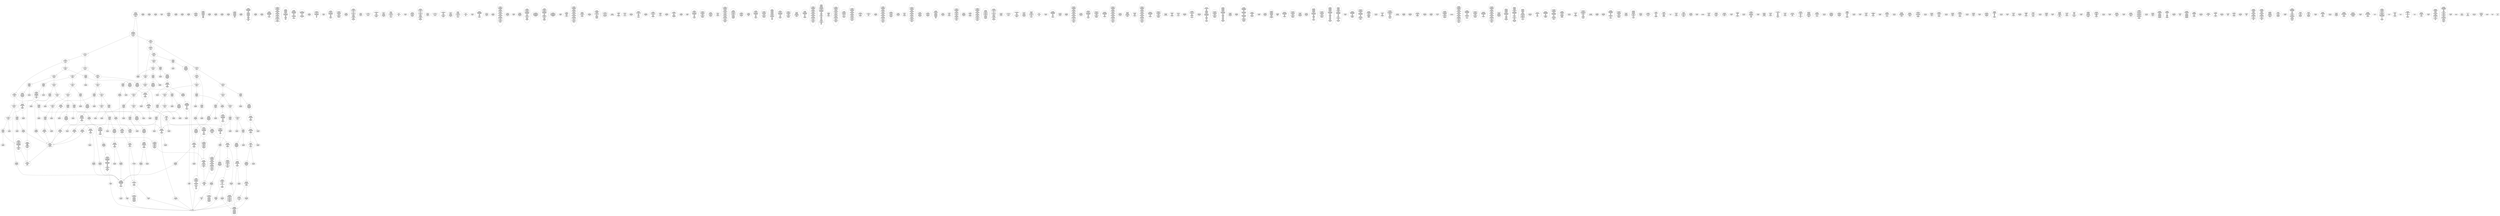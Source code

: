/* Generated by GvGen v.1.0 (https://www.github.com/stricaud/gvgen) */

digraph G {
compound=true;
   node1 [label="[anywhere]"];
   node2 [label="# 0x0
PUSHX Data
PUSHX Data
MSTORE
PUSHX LogicData
CALLDATASIZE
LT
PUSHX Data
JUMPI
"];
   node3 [label="# 0xd
PUSHX Data
CALLDATALOAD
PUSHX BitData
SHR
PUSHX LogicData
GT
PUSHX Data
JUMPI
"];
   node4 [label="# 0x1e
PUSHX LogicData
GT
PUSHX Data
JUMPI
"];
   node5 [label="# 0x29
PUSHX LogicData
GT
PUSHX Data
JUMPI
"];
   node6 [label="# 0x34
PUSHX LogicData
EQ
PUSHX Data
JUMPI
"];
   node7 [label="# 0x3f
PUSHX LogicData
EQ
PUSHX Data
JUMPI
"];
   node8 [label="# 0x4a
PUSHX LogicData
EQ
PUSHX Data
JUMPI
"];
   node9 [label="# 0x55
PUSHX LogicData
EQ
PUSHX Data
JUMPI
"];
   node10 [label="# 0x60
PUSHX Data
REVERT
"];
   node11 [label="# 0x64
JUMPDEST
PUSHX LogicData
EQ
PUSHX Data
JUMPI
"];
   node12 [label="# 0x70
PUSHX LogicData
EQ
PUSHX Data
JUMPI
"];
   node13 [label="# 0x7b
PUSHX LogicData
EQ
PUSHX Data
JUMPI
"];
   node14 [label="# 0x86
PUSHX LogicData
EQ
PUSHX Data
JUMPI
"];
   node15 [label="# 0x91
PUSHX Data
REVERT
"];
   node16 [label="# 0x95
JUMPDEST
PUSHX LogicData
GT
PUSHX Data
JUMPI
"];
   node17 [label="# 0xa1
PUSHX LogicData
EQ
PUSHX Data
JUMPI
"];
   node18 [label="# 0xac
PUSHX LogicData
EQ
PUSHX Data
JUMPI
"];
   node19 [label="# 0xb7
PUSHX LogicData
EQ
PUSHX Data
JUMPI
"];
   node20 [label="# 0xc2
PUSHX LogicData
EQ
PUSHX Data
JUMPI
"];
   node21 [label="# 0xcd
PUSHX Data
REVERT
"];
   node22 [label="# 0xd1
JUMPDEST
PUSHX LogicData
EQ
PUSHX Data
JUMPI
"];
   node23 [label="# 0xdd
PUSHX LogicData
EQ
PUSHX Data
JUMPI
"];
   node24 [label="# 0xe8
PUSHX LogicData
EQ
PUSHX Data
JUMPI
"];
   node25 [label="# 0xf3
PUSHX Data
REVERT
"];
   node26 [label="# 0xf7
JUMPDEST
PUSHX LogicData
GT
PUSHX Data
JUMPI
"];
   node27 [label="# 0x103
PUSHX LogicData
GT
PUSHX Data
JUMPI
"];
   node28 [label="# 0x10e
PUSHX LogicData
EQ
PUSHX Data
JUMPI
"];
   node29 [label="# 0x119
PUSHX LogicData
EQ
PUSHX Data
JUMPI
"];
   node30 [label="# 0x124
PUSHX LogicData
EQ
PUSHX Data
JUMPI
"];
   node31 [label="# 0x12f
PUSHX LogicData
EQ
PUSHX Data
JUMPI
"];
   node32 [label="# 0x13a
PUSHX Data
REVERT
"];
   node33 [label="# 0x13e
JUMPDEST
PUSHX LogicData
EQ
PUSHX Data
JUMPI
"];
   node34 [label="# 0x14a
PUSHX LogicData
EQ
PUSHX Data
JUMPI
"];
   node35 [label="# 0x155
PUSHX LogicData
EQ
PUSHX Data
JUMPI
"];
   node36 [label="# 0x160
PUSHX LogicData
EQ
PUSHX Data
JUMPI
"];
   node37 [label="# 0x16b
PUSHX Data
REVERT
"];
   node38 [label="# 0x16f
JUMPDEST
PUSHX LogicData
GT
PUSHX Data
JUMPI
"];
   node39 [label="# 0x17b
PUSHX LogicData
EQ
PUSHX Data
JUMPI
"];
   node40 [label="# 0x186
PUSHX LogicData
EQ
PUSHX Data
JUMPI
"];
   node41 [label="# 0x191
PUSHX LogicData
EQ
PUSHX Data
JUMPI
"];
   node42 [label="# 0x19c
PUSHX LogicData
EQ
PUSHX Data
JUMPI
"];
   node43 [label="# 0x1a7
PUSHX Data
REVERT
"];
   node44 [label="# 0x1ab
JUMPDEST
PUSHX LogicData
EQ
PUSHX Data
JUMPI
"];
   node45 [label="# 0x1b6
PUSHX LogicData
EQ
PUSHX Data
JUMPI
"];
   node46 [label="# 0x1c1
PUSHX LogicData
EQ
PUSHX Data
JUMPI
"];
   node47 [label="# 0x1cc
JUMPDEST
PUSHX Data
REVERT
"];
   node48 [label="# 0x1d1
JUMPDEST
CALLVALUE
ISZERO
PUSHX Data
JUMPI
"];
   node49 [label="# 0x1d9
PUSHX Data
REVERT
"];
   node50 [label="# 0x1dd
JUMPDEST
PUSHX Data
PUSHX Data
CALLDATASIZE
PUSHX Data
PUSHX Data
JUMP
"];
   node51 [label="# 0x1ec
JUMPDEST
PUSHX Data
JUMP
"];
   node52 [label="# 0x1f1
JUMPDEST
PUSHX MemData
MLOAD
MSTORE
PUSHX ArithData
ADD
"];
   node53 [label="# 0x1fb
JUMPDEST
PUSHX MemData
MLOAD
SUB
RETURN
"];
   node54 [label="# 0x204
JUMPDEST
CALLVALUE
ISZERO
PUSHX Data
JUMPI
"];
   node55 [label="# 0x20c
PUSHX Data
REVERT
"];
   node56 [label="# 0x210
JUMPDEST
PUSHX Data
PUSHX Data
CALLDATASIZE
PUSHX Data
PUSHX Data
JUMP
"];
   node57 [label="# 0x21f
JUMPDEST
PUSHX Data
JUMP
"];
   node58 [label="# 0x224
JUMPDEST
PUSHX MemData
MLOAD
ISZERO
ISZERO
MSTORE
PUSHX ArithData
ADD
PUSHX Data
JUMP
"];
   node59 [label="# 0x234
JUMPDEST
CALLVALUE
ISZERO
PUSHX Data
JUMPI
"];
   node60 [label="# 0x23c
PUSHX Data
REVERT
"];
   node61 [label="# 0x240
JUMPDEST
PUSHX Data
PUSHX Data
CALLDATASIZE
PUSHX Data
PUSHX Data
JUMP
"];
   node62 [label="# 0x24f
JUMPDEST
PUSHX Data
JUMP
"];
   node63 [label="# 0x254
JUMPDEST
STOP
"];
   node64 [label="# 0x256
JUMPDEST
CALLVALUE
ISZERO
PUSHX Data
JUMPI
"];
   node65 [label="# 0x25e
PUSHX Data
REVERT
"];
   node66 [label="# 0x262
JUMPDEST
PUSHX Data
PUSHX Data
JUMP
"];
   node67 [label="# 0x26b
JUMPDEST
PUSHX MemData
MLOAD
PUSHX Data
PUSHX Data
JUMP
"];
   node68 [label="# 0x278
JUMPDEST
CALLVALUE
ISZERO
PUSHX Data
JUMPI
"];
   node69 [label="# 0x280
PUSHX Data
REVERT
"];
   node70 [label="# 0x284
JUMPDEST
PUSHX Data
PUSHX Data
CALLDATASIZE
PUSHX Data
PUSHX Data
JUMP
"];
   node71 [label="# 0x293
JUMPDEST
PUSHX Data
JUMP
"];
   node72 [label="# 0x298
JUMPDEST
CALLVALUE
ISZERO
PUSHX Data
JUMPI
"];
   node73 [label="# 0x2a0
PUSHX Data
REVERT
"];
   node74 [label="# 0x2a4
JUMPDEST
PUSHX Data
PUSHX StorData
SLOAD
JUMP
"];
   node75 [label="# 0x2ae
JUMPDEST
CALLVALUE
ISZERO
PUSHX Data
JUMPI
"];
   node76 [label="# 0x2b6
PUSHX Data
REVERT
"];
   node77 [label="# 0x2ba
JUMPDEST
PUSHX Data
PUSHX Data
CALLDATASIZE
PUSHX Data
PUSHX Data
JUMP
"];
   node78 [label="# 0x2c9
JUMPDEST
PUSHX Data
JUMP
"];
   node79 [label="# 0x2ce
JUMPDEST
CALLVALUE
ISZERO
PUSHX Data
JUMPI
"];
   node80 [label="# 0x2d6
PUSHX Data
REVERT
"];
   node81 [label="# 0x2da
JUMPDEST
PUSHX Data
PUSHX Data
JUMP
"];
   node82 [label="# 0x2e3
JUMPDEST
CALLVALUE
ISZERO
PUSHX Data
JUMPI
"];
   node83 [label="# 0x2eb
PUSHX Data
REVERT
"];
   node84 [label="# 0x2ef
JUMPDEST
PUSHX Data
PUSHX Data
JUMP
"];
   node85 [label="# 0x2f8
JUMPDEST
CALLVALUE
ISZERO
PUSHX Data
JUMPI
"];
   node86 [label="# 0x300
PUSHX Data
REVERT
"];
   node87 [label="# 0x304
JUMPDEST
PUSHX Data
PUSHX StorData
SLOAD
JUMP
"];
   node88 [label="# 0x30e
JUMPDEST
CALLVALUE
ISZERO
PUSHX Data
JUMPI
"];
   node89 [label="# 0x316
PUSHX Data
REVERT
"];
   node90 [label="# 0x31a
JUMPDEST
PUSHX Data
PUSHX StorData
SLOAD
JUMP
"];
   node91 [label="# 0x324
JUMPDEST
CALLVALUE
ISZERO
PUSHX Data
JUMPI
"];
   node92 [label="# 0x32c
PUSHX Data
REVERT
"];
   node93 [label="# 0x330
JUMPDEST
PUSHX Data
PUSHX Data
CALLDATASIZE
PUSHX Data
PUSHX Data
JUMP
"];
   node94 [label="# 0x33f
JUMPDEST
PUSHX Data
JUMP
"];
   node95 [label="# 0x344
JUMPDEST
PUSHX MemData
MLOAD
PUSHX Data
PUSHX Data
JUMP
"];
   node96 [label="# 0x351
JUMPDEST
CALLVALUE
ISZERO
PUSHX Data
JUMPI
"];
   node97 [label="# 0x359
PUSHX Data
REVERT
"];
   node98 [label="# 0x35d
JUMPDEST
PUSHX Data
PUSHX Data
CALLDATASIZE
PUSHX Data
PUSHX Data
JUMP
"];
   node99 [label="# 0x36c
JUMPDEST
PUSHX Data
MSTORE
PUSHX Data
PUSHX Data
MSTORE
PUSHX Data
SHA3
SLOAD
ISZERO
ISZERO
JUMP
"];
   node100 [label="# 0x380
JUMPDEST
CALLVALUE
ISZERO
PUSHX Data
JUMPI
"];
   node101 [label="# 0x388
PUSHX Data
REVERT
"];
   node102 [label="# 0x38c
JUMPDEST
PUSHX Data
PUSHX Data
CALLDATASIZE
PUSHX Data
PUSHX Data
JUMP
"];
   node103 [label="# 0x39b
JUMPDEST
PUSHX Data
JUMP
"];
   node104 [label="# 0x3a0
JUMPDEST
CALLVALUE
ISZERO
PUSHX Data
JUMPI
"];
   node105 [label="# 0x3a8
PUSHX Data
REVERT
"];
   node106 [label="# 0x3ac
JUMPDEST
PUSHX Data
PUSHX Data
CALLDATASIZE
PUSHX Data
PUSHX Data
JUMP
"];
   node107 [label="# 0x3bb
JUMPDEST
PUSHX Data
JUMP
"];
   node108 [label="# 0x3c0
JUMPDEST
CALLVALUE
ISZERO
PUSHX Data
JUMPI
"];
   node109 [label="# 0x3c8
PUSHX Data
REVERT
"];
   node110 [label="# 0x3cc
JUMPDEST
PUSHX Data
PUSHX Data
JUMP
"];
   node111 [label="# 0x3d5
JUMPDEST
CALLVALUE
ISZERO
PUSHX Data
JUMPI
"];
   node112 [label="# 0x3dd
PUSHX Data
REVERT
"];
   node113 [label="# 0x3e1
JUMPDEST
PUSHX Data
PUSHX Data
JUMP
"];
   node114 [label="# 0x3f1
JUMPDEST
CALLVALUE
ISZERO
PUSHX Data
JUMPI
"];
   node115 [label="# 0x3f9
PUSHX Data
REVERT
"];
   node116 [label="# 0x3fd
JUMPDEST
PUSHX StorData
SLOAD
PUSHX MemData
MLOAD
PUSHX ArithData
PUSHX BitData
PUSHX BitData
SHL
SUB
AND
MSTORE
PUSHX ArithData
ADD
PUSHX Data
JUMP
"];
   node117 [label="# 0x419
JUMPDEST
CALLVALUE
ISZERO
PUSHX Data
JUMPI
"];
   node118 [label="# 0x421
PUSHX Data
REVERT
"];
   node119 [label="# 0x425
JUMPDEST
PUSHX Data
PUSHX Data
CALLDATASIZE
PUSHX Data
PUSHX Data
JUMP
"];
   node120 [label="# 0x434
JUMPDEST
PUSHX Data
JUMP
"];
   node121 [label="# 0x439
JUMPDEST
CALLVALUE
ISZERO
PUSHX Data
JUMPI
"];
   node122 [label="# 0x441
PUSHX Data
REVERT
"];
   node123 [label="# 0x445
JUMPDEST
PUSHX Data
PUSHX Data
CALLDATASIZE
PUSHX Data
PUSHX Data
JUMP
"];
   node124 [label="# 0x454
JUMPDEST
PUSHX Data
JUMP
"];
   node125 [label="# 0x459
JUMPDEST
CALLVALUE
ISZERO
PUSHX Data
JUMPI
"];
   node126 [label="# 0x461
PUSHX Data
REVERT
"];
   node127 [label="# 0x465
JUMPDEST
PUSHX Data
PUSHX Data
JUMP
"];
   node128 [label="# 0x46e
JUMPDEST
CALLVALUE
ISZERO
PUSHX Data
JUMPI
"];
   node129 [label="# 0x476
PUSHX Data
REVERT
"];
   node130 [label="# 0x47a
JUMPDEST
PUSHX Data
PUSHX Data
CALLDATASIZE
PUSHX Data
PUSHX Data
JUMP
"];
   node131 [label="# 0x489
JUMPDEST
PUSHX Data
MSTORE
PUSHX Data
PUSHX Data
MSTORE
PUSHX Data
SHA3
SLOAD
JUMP
"];
   node132 [label="# 0x49b
JUMPDEST
PUSHX Data
PUSHX Data
CALLDATASIZE
PUSHX Data
PUSHX Data
JUMP
"];
   node133 [label="# 0x4a9
JUMPDEST
PUSHX Data
JUMP
"];
   node134 [label="# 0x4ae
JUMPDEST
CALLVALUE
ISZERO
PUSHX Data
JUMPI
"];
   node135 [label="# 0x4b6
PUSHX Data
REVERT
"];
   node136 [label="# 0x4ba
JUMPDEST
PUSHX Data
PUSHX StorData
SLOAD
JUMP
"];
   node137 [label="# 0x4c4
JUMPDEST
CALLVALUE
ISZERO
PUSHX Data
JUMPI
"];
   node138 [label="# 0x4cc
PUSHX Data
REVERT
"];
   node139 [label="# 0x4d0
JUMPDEST
PUSHX Data
PUSHX Data
JUMP
"];
   node140 [label="# 0x4d9
JUMPDEST
CALLVALUE
ISZERO
PUSHX Data
JUMPI
"];
   node141 [label="# 0x4e1
PUSHX Data
REVERT
"];
   node142 [label="# 0x4e5
JUMPDEST
PUSHX Data
PUSHX Data
CALLDATASIZE
PUSHX Data
PUSHX Data
JUMP
"];
   node143 [label="# 0x4f4
JUMPDEST
PUSHX ArithData
PUSHX BitData
PUSHX BitData
SHL
SUB
AND
PUSHX Data
MSTORE
PUSHX Data
PUSHX Data
MSTORE
PUSHX Data
SHA3
AND
MSTORE
MSTORE
SHA3
SLOAD
PUSHX BitData
AND
JUMP
"];
   node144 [label="# 0x522
JUMPDEST
CALLVALUE
ISZERO
PUSHX Data
JUMPI
"];
   node145 [label="# 0x52a
PUSHX Data
REVERT
"];
   node146 [label="# 0x52e
JUMPDEST
PUSHX StorData
SLOAD
PUSHX Data
PUSHX BitData
PUSHX BitData
SHL
DIV
PUSHX BitData
AND
JUMP
"];
   node147 [label="# 0x543
JUMPDEST
CALLVALUE
ISZERO
PUSHX Data
JUMPI
"];
   node148 [label="# 0x54b
PUSHX Data
REVERT
"];
   node149 [label="# 0x54f
JUMPDEST
PUSHX Data
PUSHX Data
CALLDATASIZE
PUSHX Data
PUSHX Data
JUMP
"];
   node150 [label="# 0x55e
JUMPDEST
PUSHX Data
JUMP
"];
   node151 [label="# 0x563
JUMPDEST
CALLVALUE
ISZERO
PUSHX Data
JUMPI
"];
   node152 [label="# 0x56b
PUSHX Data
REVERT
"];
   node153 [label="# 0x56f
JUMPDEST
PUSHX Data
PUSHX Data
CALLDATASIZE
PUSHX Data
PUSHX Data
JUMP
"];
   node154 [label="# 0x57e
JUMPDEST
PUSHX Data
JUMP
"];
   node155 [label="# 0x583
JUMPDEST
CALLVALUE
ISZERO
PUSHX Data
JUMPI
"];
   node156 [label="# 0x58b
PUSHX Data
REVERT
"];
   node157 [label="# 0x58f
JUMPDEST
PUSHX Data
PUSHX StorData
SLOAD
JUMP
"];
   node158 [label="# 0x599
JUMPDEST
PUSHX Data
PUSHX ArithData
PUSHX BitData
PUSHX BitData
SHL
SUB
AND
PUSHX Data
JUMPI
"];
   node159 [label="# 0x5aa
PUSHX MemData
MLOAD
PUSHX BitData
PUSHX BitData
SHL
MSTORE
PUSHX Data
PUSHX ArithData
ADD
MSTORE
PUSHX Data
PUSHX ArithData
ADD
MSTORE
PUSHX Data
PUSHX ArithData
ADD
MSTORE
PUSHX BitData
PUSHX BitData
SHL
PUSHX ArithData
ADD
MSTORE
PUSHX ArithData
ADD
"];
   node160 [label="# 0x601
JUMPDEST
PUSHX MemData
MLOAD
SUB
REVERT
"];
   node161 [label="# 0x60a
JUMPDEST
PUSHX Data
MSTORE
PUSHX Data
MSTORE
PUSHX Data
SHA3
PUSHX ArithData
PUSHX BitData
PUSHX BitData
SHL
SUB
AND
MSTORE
MSTORE
SHA3
SLOAD
JUMP
"];
   node162 [label="# 0x630
JUMPDEST
PUSHX Data
PUSHX ArithData
PUSHX BitData
PUSHX BitData
SHL
SUB
NOT
AND
PUSHX BitData
PUSHX BitData
SHL
EQ
PUSHX Data
JUMPI
"];
   node163 [label="# 0x64c
PUSHX ArithData
PUSHX BitData
PUSHX BitData
SHL
SUB
NOT
AND
PUSHX BitData
PUSHX BitData
SHL
EQ
"];
   node164 [label="# 0x661
JUMPDEST
PUSHX Data
JUMPI
"];
   node165 [label="# 0x667
PUSHX BitData
PUSHX BitData
SHL
PUSHX ArithData
PUSHX BitData
PUSHX BitData
SHL
SUB
NOT
AND
EQ
"];
   node166 [label="# 0x67c
JUMPDEST
JUMP
"];
   node167 [label="# 0x682
JUMPDEST
PUSHX StorData
SLOAD
PUSHX ArithData
PUSHX BitData
PUSHX BitData
SHL
SUB
AND
CALLER
EQ
PUSHX Data
JUMPI
"];
   node168 [label="# 0x695
PUSHX MemData
MLOAD
PUSHX BitData
PUSHX BitData
SHL
MSTORE
PUSHX ArithData
ADD
PUSHX Data
PUSHX Data
JUMP
"];
   node169 [label="# 0x6ac
JUMPDEST
PUSHX Data
PUSHX Data
JUMP
"];
   node170 [label="# 0x6b5
JUMPDEST
JUMP
"];
   node171 [label="# 0x6b8
JUMPDEST
PUSHX StorData
SLOAD
PUSHX Data
PUSHX Data
JUMP
"];
   node172 [label="# 0x6c5
JUMPDEST
PUSHX ArithData
ADD
PUSHX ArithData
DIV
MUL
PUSHX ArithData
ADD
PUSHX MemData
MLOAD
ADD
PUSHX Data
MSTORE
MSTORE
PUSHX ArithData
ADD
SLOAD
PUSHX Data
PUSHX Data
JUMP
"];
   node173 [label="# 0x6f1
JUMPDEST
ISZERO
PUSHX Data
JUMPI
"];
   node174 [label="# 0x6f8
PUSHX LogicData
LT
PUSHX Data
JUMPI
"];
   node175 [label="# 0x700
PUSHX ArithData
SLOAD
DIV
MUL
MSTORE
PUSHX ArithData
ADD
PUSHX Data
JUMP
"];
   node176 [label="# 0x713
JUMPDEST
ADD
PUSHX Data
MSTORE
PUSHX Data
PUSHX Data
SHA3
"];
   node177 [label="# 0x721
JUMPDEST
SLOAD
MSTORE
PUSHX ArithData
ADD
PUSHX ArithData
ADD
GT
PUSHX Data
JUMPI
"];
   node178 [label="# 0x735
SUB
PUSHX BitData
AND
ADD
"];
   node179 [label="# 0x73e
JUMPDEST
JUMP
"];
   node180 [label="# 0x746
JUMPDEST
PUSHX Data
PUSHX StorData
SLOAD
PUSHX Data
PUSHX Data
JUMP
"];
   node181 [label="# 0x755
JUMPDEST
PUSHX ArithData
ADD
PUSHX ArithData
DIV
MUL
PUSHX ArithData
ADD
PUSHX MemData
MLOAD
ADD
PUSHX Data
MSTORE
MSTORE
PUSHX ArithData
ADD
SLOAD
PUSHX Data
PUSHX Data
JUMP
"];
   node182 [label="# 0x781
JUMPDEST
ISZERO
PUSHX Data
JUMPI
"];
   node183 [label="# 0x788
PUSHX LogicData
LT
PUSHX Data
JUMPI
"];
   node184 [label="# 0x790
PUSHX ArithData
SLOAD
DIV
MUL
MSTORE
PUSHX ArithData
ADD
PUSHX Data
JUMP
"];
   node185 [label="# 0x7a3
JUMPDEST
ADD
PUSHX Data
MSTORE
PUSHX Data
PUSHX Data
SHA3
"];
   node186 [label="# 0x7b1
JUMPDEST
SLOAD
MSTORE
PUSHX ArithData
ADD
PUSHX ArithData
ADD
GT
PUSHX Data
JUMPI
"];
   node187 [label="# 0x7c5
SUB
PUSHX BitData
AND
ADD
"];
   node188 [label="# 0x7ce
JUMPDEST
JUMP
"];
   node189 [label="# 0x7da
JUMPDEST
PUSHX ArithData
PUSHX BitData
PUSHX BitData
SHL
SUB
AND
CALLER
EQ
PUSHX Data
JUMPI
"];
   node190 [label="# 0x7ec
PUSHX Data
CALLER
PUSHX Data
JUMP
"];
   node191 [label="# 0x7f6
JUMPDEST
PUSHX Data
JUMPI
"];
   node192 [label="# 0x7fb
PUSHX MemData
MLOAD
PUSHX BitData
PUSHX BitData
SHL
MSTORE
PUSHX Data
PUSHX ArithData
ADD
MSTORE
PUSHX Data
PUSHX ArithData
ADD
MSTORE
PUSHX Data
PUSHX ArithData
ADD
MSTORE
PUSHX BitData
PUSHX BitData
SHL
PUSHX ArithData
ADD
MSTORE
PUSHX ArithData
ADD
PUSHX Data
JUMP
"];
   node193 [label="# 0x85d
JUMPDEST
PUSHX Data
PUSHX Data
JUMP
"];
   node194 [label="# 0x86a
JUMPDEST
JUMP
"];
   node195 [label="# 0x871
JUMPDEST
PUSHX StorData
SLOAD
PUSHX ArithData
PUSHX BitData
PUSHX BitData
SHL
SUB
AND
CALLER
EQ
PUSHX Data
JUMPI
"];
   node196 [label="# 0x884
PUSHX MemData
MLOAD
PUSHX BitData
PUSHX BitData
SHL
MSTORE
PUSHX ArithData
ADD
PUSHX Data
PUSHX Data
JUMP
"];
   node197 [label="# 0x89b
JUMPDEST
PUSHX StorData
SLOAD
PUSHX BitData
PUSHX BitData
SHL
NOT
AND
PUSHX BitData
PUSHX BitData
SHL
DIV
PUSHX BitData
AND
ISZERO
MUL
OR
SSTORE
JUMP
"];
   node198 [label="# 0x8bc
JUMPDEST
PUSHX StorData
SLOAD
PUSHX ArithData
PUSHX BitData
PUSHX BitData
SHL
SUB
AND
CALLER
EQ
PUSHX Data
JUMPI
"];
   node199 [label="# 0x8d0
PUSHX StorData
SLOAD
PUSHX ArithData
PUSHX BitData
PUSHX BitData
SHL
SUB
AND
CALLER
EQ
"];
   node200 [label="# 0x8df
JUMPDEST
PUSHX Data
JUMPI
"];
   node201 [label="# 0x8e4
PUSHX MemData
MLOAD
PUSHX BitData
PUSHX BitData
SHL
MSTORE
PUSHX Data
PUSHX ArithData
ADD
MSTORE
PUSHX Data
PUSHX ArithData
ADD
MSTORE
PUSHX BitData
PUSHX BitData
SHL
PUSHX ArithData
ADD
MSTORE
PUSHX ArithData
ADD
PUSHX Data
JUMP
"];
   node202 [label="# 0x91c
JUMPDEST
PUSHX Data
PUSHX Data
PUSHX Data
SELFBALANCE
PUSHX Data
JUMP
"];
   node203 [label="# 0x929
JUMPDEST
PUSHX Data
PUSHX Data
PUSHX Data
JUMP
"];
   node204 [label="# 0x934
JUMPDEST
PUSHX StorData
SLOAD
PUSHX MemData
MLOAD
PUSHX ArithData
PUSHX BitData
PUSHX BitData
SHL
SUB
AND
ISZERO
PUSHX ArithData
MUL
PUSHX Data
CALL
ISZERO
ISZERO
PUSHX Data
JUMPI
"];
   node205 [label="# 0x966
RETURNDATASIZE
PUSHX Data
RETURNDATACOPY
RETURNDATASIZE
PUSHX Data
REVERT
"];
   node206 [label="# 0x96f
JUMPDEST
PUSHX StorData
SLOAD
PUSHX MemData
MLOAD
PUSHX ArithData
PUSHX BitData
PUSHX BitData
SHL
SUB
AND
SELFBALANCE
ISZERO
PUSHX ArithData
MUL
PUSHX Data
CALL
ISZERO
ISZERO
PUSHX Data
JUMPI
"];
   node207 [label="# 0x9a0
RETURNDATASIZE
PUSHX Data
RETURNDATACOPY
RETURNDATASIZE
PUSHX Data
REVERT
"];
   node208 [label="# 0x9a9
JUMPDEST
JUMP
"];
   node209 [label="# 0x9ad
JUMPDEST
PUSHX Data
MLOAD
MLOAD
EQ
PUSHX Data
JUMPI
"];
   node210 [label="# 0x9b9
PUSHX MemData
MLOAD
PUSHX BitData
PUSHX BitData
SHL
MSTORE
PUSHX Data
PUSHX ArithData
ADD
MSTORE
PUSHX Data
PUSHX ArithData
ADD
MSTORE
PUSHX Data
PUSHX ArithData
ADD
MSTORE
PUSHX BitData
PUSHX BitData
SHL
PUSHX ArithData
ADD
MSTORE
PUSHX ArithData
ADD
PUSHX Data
JUMP
"];
   node211 [label="# 0xa12
JUMPDEST
PUSHX Data
MLOAD
PUSHX LogicData
GT
ISZERO
PUSHX Data
JUMPI
"];
   node212 [label="# 0xa27
PUSHX Data
PUSHX Data
JUMP
"];
   node213 [label="# 0xa2e
JUMPDEST
PUSHX MemData
MLOAD
MSTORE
PUSHX ArithData
MUL
PUSHX ArithData
ADD
ADD
PUSHX Data
MSTORE
ISZERO
PUSHX Data
JUMPI
"];
   node214 [label="# 0xa48
PUSHX ArithData
ADD
PUSHX ArithData
MUL
CALLDATASIZE
CALLDATACOPY
ADD
"];
   node215 [label="# 0xa57
JUMPDEST
PUSHX Data
"];
   node216 [label="# 0xa5d
JUMPDEST
MLOAD
LT
ISZERO
PUSHX Data
JUMPI
"];
   node217 [label="# 0xa67
PUSHX Data
MLOAD
LT
PUSHX Data
JUMPI
"];
   node218 [label="# 0xa74
PUSHX Data
PUSHX Data
JUMP
"];
   node219 [label="# 0xa7b
JUMPDEST
PUSHX ArithData
MUL
PUSHX ArithData
ADD
ADD
MLOAD
MLOAD
LT
PUSHX Data
JUMPI
"];
   node220 [label="# 0xa8e
PUSHX Data
PUSHX Data
JUMP
"];
   node221 [label="# 0xa95
JUMPDEST
PUSHX ArithData
MUL
PUSHX ArithData
ADD
ADD
MLOAD
PUSHX Data
JUMP
"];
   node222 [label="# 0xaa2
JUMPDEST
MLOAD
LT
PUSHX Data
JUMPI
"];
   node223 [label="# 0xaad
PUSHX Data
PUSHX Data
JUMP
"];
   node224 [label="# 0xab4
JUMPDEST
PUSHX ArithData
MUL
ADD
ADD
MSTORE
PUSHX Data
PUSHX Data
JUMP
"];
   node225 [label="# 0xac8
JUMPDEST
PUSHX Data
JUMP
"];
   node226 [label="# 0xacf
JUMPDEST
JUMP
"];
   node227 [label="# 0xad7
JUMPDEST
PUSHX StorData
SLOAD
PUSHX ArithData
PUSHX BitData
PUSHX BitData
SHL
SUB
AND
CALLER
EQ
PUSHX Data
JUMPI
"];
   node228 [label="# 0xaea
PUSHX MemData
MLOAD
PUSHX BitData
PUSHX BitData
SHL
MSTORE
PUSHX ArithData
ADD
PUSHX Data
PUSHX Data
JUMP
"];
   node229 [label="# 0xb01
JUMPDEST
PUSHX Data
PUSHX StorData
SLOAD
PUSHX Data
PUSHX Data
JUMP
"];
   node230 [label="# 0xb11
JUMPDEST
GT
ISZERO
PUSHX Data
JUMPI
"];
   node231 [label="# 0xb18
PUSHX MemData
MLOAD
PUSHX BitData
PUSHX BitData
SHL
MSTORE
PUSHX Data
PUSHX ArithData
ADD
MSTORE
PUSHX ArithData
ADD
MSTORE
PUSHX Data
PUSHX ArithData
ADD
MSTORE
PUSHX BitData
PUSHX BitData
SHL
PUSHX ArithData
ADD
MSTORE
PUSHX ArithData
ADD
PUSHX Data
JUMP
"];
   node232 [label="# 0xb6b
JUMPDEST
PUSHX Data
PUSHX StorData
SLOAD
PUSHX MemData
MLOAD
PUSHX ArithData
ADD
PUSHX Data
MSTORE
PUSHX Data
MSTORE
PUSHX Data
JUMP
"];
   node233 [label="# 0xb88
JUMPDEST
PUSHX StorData
SLOAD
PUSHX Data
PUSHX Data
JUMP
"];
   node234 [label="# 0xb96
JUMPDEST
PUSHX Data
SSTORE
JUMP
"];
   node235 [label="# 0xb9d
JUMPDEST
PUSHX StorData
SLOAD
PUSHX ArithData
PUSHX BitData
PUSHX BitData
SHL
SUB
AND
CALLER
EQ
PUSHX Data
JUMPI
"];
   node236 [label="# 0xbb0
PUSHX MemData
MLOAD
PUSHX BitData
PUSHX BitData
SHL
MSTORE
PUSHX ArithData
ADD
PUSHX Data
PUSHX Data
JUMP
"];
   node237 [label="# 0xbc7
JUMPDEST
PUSHX Data
SSTORE
PUSHX Data
SSTORE
PUSHX Data
SSTORE
PUSHX Data
SSTORE
PUSHX StorData
SLOAD
PUSHX BitData
PUSHX BitData
SHL
NOT
AND
SSTORE
JUMP
"];
   node238 [label="# 0xbe8
JUMPDEST
PUSHX StorData
SLOAD
PUSHX ArithData
PUSHX BitData
PUSHX BitData
SHL
SUB
AND
CALLER
EQ
PUSHX Data
JUMPI
"];
   node239 [label="# 0xbfb
PUSHX MemData
MLOAD
PUSHX BitData
PUSHX BitData
SHL
MSTORE
PUSHX ArithData
ADD
PUSHX Data
PUSHX Data
JUMP
"];
   node240 [label="# 0xc12
JUMPDEST
PUSHX Data
PUSHX Data
PUSHX Data
JUMP
"];
   node241 [label="# 0xc1c
JUMPDEST
JUMP
"];
   node242 [label="# 0xc1e
JUMPDEST
PUSHX StorData
SLOAD
PUSHX ArithData
PUSHX BitData
PUSHX BitData
SHL
SUB
AND
CALLER
EQ
PUSHX Data
JUMPI
"];
   node243 [label="# 0xc31
PUSHX MemData
MLOAD
PUSHX BitData
PUSHX BitData
SHL
MSTORE
PUSHX ArithData
ADD
PUSHX Data
PUSHX Data
JUMP
"];
   node244 [label="# 0xc48
JUMPDEST
MLOAD
PUSHX Data
PUSHX Data
PUSHX ArithData
ADD
PUSHX Data
JUMP
"];
   node245 [label="# 0xc5b
JUMPDEST
CALLER
PUSHX ArithData
PUSHX BitData
PUSHX BitData
SHL
SUB
AND
EQ
ISZERO
PUSHX Data
JUMPI
"];
   node246 [label="# 0xc6d
PUSHX MemData
MLOAD
PUSHX BitData
PUSHX BitData
SHL
MSTORE
PUSHX Data
PUSHX ArithData
ADD
MSTORE
PUSHX Data
PUSHX ArithData
ADD
MSTORE
PUSHX Data
PUSHX ArithData
ADD
MSTORE
PUSHX BitData
PUSHX BitData
SHL
PUSHX ArithData
ADD
MSTORE
PUSHX ArithData
ADD
PUSHX Data
JUMP
"];
   node247 [label="# 0xcc6
JUMPDEST
CALLER
PUSHX Data
MSTORE
PUSHX Data
PUSHX ArithData
MSTORE
PUSHX MemData
SHA3
PUSHX ArithData
PUSHX BitData
PUSHX BitData
SHL
SUB
AND
MSTORE
MSTORE
SHA3
SLOAD
PUSHX BitData
NOT
AND
ISZERO
ISZERO
OR
SSTORE
MLOAD
MSTORE
PUSHX Data
ADD
PUSHX MemData
MLOAD
SUB
LOGX
JUMP
"];
   node248 [label="# 0xd32
JUMPDEST
CALLER
ORIGIN
EQ
PUSHX Data
JUMPI
"];
   node249 [label="# 0xd3a
PUSHX MemData
MLOAD
PUSHX BitData
PUSHX BitData
SHL
MSTORE
PUSHX Data
PUSHX ArithData
ADD
MSTORE
PUSHX ArithData
ADD
MSTORE
PUSHX Data
PUSHX ArithData
ADD
MSTORE
PUSHX BitData
PUSHX BitData
SHL
PUSHX ArithData
ADD
MSTORE
PUSHX ArithData
ADD
PUSHX Data
JUMP
"];
   node250 [label="# 0xd8d
JUMPDEST
PUSHX StorData
SLOAD
PUSHX BitData
PUSHX BitData
SHL
DIV
PUSHX BitData
AND
PUSHX Data
JUMPI
"];
   node251 [label="# 0xd9f
PUSHX MemData
MLOAD
PUSHX BitData
PUSHX BitData
SHL
MSTORE
PUSHX Data
PUSHX ArithData
ADD
MSTORE
PUSHX Data
PUSHX ArithData
ADD
MSTORE
PUSHX Data
PUSHX ArithData
ADD
MSTORE
PUSHX ArithData
ADD
PUSHX Data
JUMP
"];
   node252 [label="# 0xde6
JUMPDEST
PUSHX LogicData
GT
ISZERO
PUSHX Data
JUMPI
"];
   node253 [label="# 0xdf1
PUSHX StorData
SLOAD
GT
ISZERO
"];
   node254 [label="# 0xdf8
JUMPDEST
PUSHX Data
JUMPI
"];
   node255 [label="# 0xdfd
PUSHX MemData
MLOAD
PUSHX BitData
PUSHX BitData
SHL
MSTORE
PUSHX Data
PUSHX ArithData
ADD
MSTORE
PUSHX Data
PUSHX ArithData
ADD
MSTORE
PUSHX Data
PUSHX ArithData
ADD
MSTORE
PUSHX BitData
PUSHX BitData
SHL
PUSHX ArithData
ADD
MSTORE
PUSHX ArithData
ADD
PUSHX Data
JUMP
"];
   node256 [label="# 0xe5a
JUMPDEST
PUSHX StorData
SLOAD
PUSHX Data
CALLER
PUSHX StorData
SLOAD
PUSHX Data
JUMP
"];
   node257 [label="# 0xe6a
JUMPDEST
PUSHX Data
PUSHX Data
JUMP
"];
   node258 [label="# 0xe74
JUMPDEST
GT
ISZERO
PUSHX Data
JUMPI
"];
   node259 [label="# 0xe7b
PUSHX MemData
MLOAD
PUSHX BitData
PUSHX BitData
SHL
MSTORE
PUSHX Data
PUSHX ArithData
ADD
MSTORE
PUSHX Data
PUSHX ArithData
ADD
MSTORE
PUSHX Data
PUSHX ArithData
ADD
MSTORE
PUSHX Data
PUSHX ArithData
ADD
MSTORE
PUSHX ArithData
ADD
PUSHX Data
JUMP
"];
   node260 [label="# 0xee8
JUMPDEST
PUSHX StorData
SLOAD
PUSHX Data
PUSHX Data
PUSHX Data
JUMP
"];
   node261 [label="# 0xef6
JUMPDEST
PUSHX StorData
SLOAD
PUSHX Data
PUSHX Data
JUMP
"];
   node262 [label="# 0xf03
JUMPDEST
PUSHX Data
PUSHX StorData
SLOAD
PUSHX Data
MSTORE
PUSHX Data
PUSHX Data
MSTORE
PUSHX Data
SHA3
SLOAD
JUMP
"];
   node263 [label="# 0xf1c
JUMPDEST
PUSHX Data
PUSHX Data
JUMP
"];
   node264 [label="# 0xf26
JUMPDEST
GT
ISZERO
PUSHX Data
JUMPI
"];
   node265 [label="# 0xf2d
PUSHX MemData
MLOAD
PUSHX BitData
PUSHX BitData
SHL
MSTORE
PUSHX Data
PUSHX ArithData
ADD
MSTORE
PUSHX ArithData
ADD
MSTORE
PUSHX Data
PUSHX ArithData
ADD
MSTORE
PUSHX ArithData
ADD
PUSHX Data
JUMP
"];
   node266 [label="# 0xf74
JUMPDEST
PUSHX Data
PUSHX Data
PUSHX Data
JUMP
"];
   node267 [label="# 0xf86
JUMPDEST
CALLVALUE
LT
ISZERO
PUSHX Data
JUMPI
"];
   node268 [label="# 0xf8e
PUSHX MemData
MLOAD
PUSHX BitData
PUSHX BitData
SHL
MSTORE
PUSHX Data
PUSHX ArithData
ADD
MSTORE
PUSHX Data
PUSHX ArithData
ADD
MSTORE
PUSHX Data
PUSHX ArithData
ADD
MSTORE
PUSHX ArithData
ADD
PUSHX Data
JUMP
"];
   node269 [label="# 0xfd5
JUMPDEST
PUSHX Data
CALLER
PUSHX StorData
SLOAD
PUSHX MemData
MLOAD
PUSHX ArithData
ADD
PUSHX Data
MSTORE
PUSHX Data
MSTORE
PUSHX Data
JUMP
"];
   node270 [label="# 0xff2
JUMPDEST
PUSHX Data
PUSHX StorData
SLOAD
PUSHX Data
PUSHX Data
JUMP
"];
   node271 [label="# 0x1001
JUMPDEST
PUSHX ArithData
ADD
PUSHX ArithData
DIV
MUL
PUSHX ArithData
ADD
PUSHX MemData
MLOAD
ADD
PUSHX Data
MSTORE
MSTORE
PUSHX ArithData
ADD
SLOAD
PUSHX Data
PUSHX Data
JUMP
"];
   node272 [label="# 0x102d
JUMPDEST
ISZERO
PUSHX Data
JUMPI
"];
   node273 [label="# 0x1034
PUSHX LogicData
LT
PUSHX Data
JUMPI
"];
   node274 [label="# 0x103c
PUSHX ArithData
SLOAD
DIV
MUL
MSTORE
PUSHX ArithData
ADD
PUSHX Data
JUMP
"];
   node275 [label="# 0x104f
JUMPDEST
ADD
PUSHX Data
MSTORE
PUSHX Data
PUSHX Data
SHA3
"];
   node276 [label="# 0x105d
JUMPDEST
SLOAD
MSTORE
PUSHX ArithData
ADD
PUSHX ArithData
ADD
GT
PUSHX Data
JUMPI
"];
   node277 [label="# 0x1071
SUB
PUSHX BitData
AND
ADD
"];
   node278 [label="# 0x107a
JUMPDEST
JUMP
"];
   node279 [label="# 0x1084
JUMPDEST
PUSHX ArithData
PUSHX BitData
PUSHX BitData
SHL
SUB
AND
CALLER
EQ
PUSHX Data
JUMPI
"];
   node280 [label="# 0x1096
PUSHX Data
CALLER
PUSHX Data
JUMP
"];
   node281 [label="# 0x10a0
JUMPDEST
PUSHX Data
JUMPI
"];
   node282 [label="# 0x10a5
PUSHX MemData
MLOAD
PUSHX BitData
PUSHX BitData
SHL
MSTORE
PUSHX Data
PUSHX ArithData
ADD
MSTORE
PUSHX Data
PUSHX ArithData
ADD
MSTORE
PUSHX Data
PUSHX ArithData
ADD
MSTORE
PUSHX BitData
PUSHX BitData
SHL
PUSHX ArithData
ADD
MSTORE
PUSHX ArithData
ADD
PUSHX Data
JUMP
"];
   node283 [label="# 0x10fe
JUMPDEST
PUSHX Data
PUSHX Data
JUMP
"];
   node284 [label="# 0x110b
JUMPDEST
PUSHX StorData
SLOAD
PUSHX ArithData
PUSHX BitData
PUSHX BitData
SHL
SUB
AND
CALLER
EQ
PUSHX Data
JUMPI
"];
   node285 [label="# 0x111e
PUSHX MemData
MLOAD
PUSHX BitData
PUSHX BitData
SHL
MSTORE
PUSHX ArithData
ADD
PUSHX Data
PUSHX Data
JUMP
"];
   node286 [label="# 0x1135
JUMPDEST
PUSHX ArithData
PUSHX BitData
PUSHX BitData
SHL
SUB
AND
PUSHX Data
JUMPI
"];
   node287 [label="# 0x1144
PUSHX MemData
MLOAD
PUSHX BitData
PUSHX BitData
SHL
MSTORE
PUSHX Data
PUSHX ArithData
ADD
MSTORE
PUSHX Data
PUSHX ArithData
ADD
MSTORE
PUSHX Data
PUSHX ArithData
ADD
MSTORE
PUSHX BitData
PUSHX BitData
SHL
PUSHX ArithData
ADD
MSTORE
PUSHX ArithData
ADD
PUSHX Data
JUMP
"];
   node288 [label="# 0x119a
JUMPDEST
PUSHX Data
PUSHX Data
JUMP
"];
   node289 [label="# 0x11a3
JUMPDEST
MLOAD
PUSHX Data
PUSHX Data
PUSHX ArithData
ADD
PUSHX Data
JUMP
"];
   node290 [label="# 0x11b6
JUMPDEST
MLOAD
MLOAD
EQ
PUSHX Data
JUMPI
"];
   node291 [label="# 0x11c0
PUSHX MemData
MLOAD
PUSHX BitData
PUSHX BitData
SHL
MSTORE
PUSHX Data
PUSHX ArithData
ADD
MSTORE
PUSHX Data
PUSHX ArithData
ADD
MSTORE
PUSHX Data
PUSHX ArithData
ADD
MSTORE
PUSHX BitData
PUSHX BitData
SHL
PUSHX ArithData
ADD
MSTORE
PUSHX ArithData
ADD
PUSHX Data
JUMP
"];
   node292 [label="# 0x1218
JUMPDEST
PUSHX ArithData
PUSHX BitData
PUSHX BitData
SHL
SUB
AND
PUSHX Data
JUMPI
"];
   node293 [label="# 0x1227
PUSHX MemData
MLOAD
PUSHX BitData
PUSHX BitData
SHL
MSTORE
PUSHX ArithData
ADD
PUSHX Data
PUSHX Data
JUMP
"];
   node294 [label="# 0x123e
JUMPDEST
CALLER
PUSHX Data
"];
   node295 [label="# 0x1242
JUMPDEST
MLOAD
LT
ISZERO
PUSHX Data
JUMPI
"];
   node296 [label="# 0x124c
PUSHX Data
MLOAD
LT
PUSHX Data
JUMPI
"];
   node297 [label="# 0x1258
PUSHX Data
PUSHX Data
JUMP
"];
   node298 [label="# 0x125f
JUMPDEST
PUSHX ArithData
MUL
PUSHX ArithData
ADD
ADD
MLOAD
PUSHX Data
MLOAD
LT
PUSHX Data
JUMPI
"];
   node299 [label="# 0x1276
PUSHX Data
PUSHX Data
JUMP
"];
   node300 [label="# 0x127d
JUMPDEST
PUSHX ArithData
MUL
ADD
ADD
MLOAD
PUSHX Data
MSTORE
MSTORE
PUSHX Data
SHA3
PUSHX ArithData
PUSHX BitData
PUSHX BitData
SHL
SUB
AND
MSTORE
MSTORE
SHA3
SLOAD
LT
ISZERO
PUSHX Data
JUMPI
"];
   node301 [label="# 0x12b6
PUSHX MemData
MLOAD
PUSHX BitData
PUSHX BitData
SHL
MSTORE
PUSHX ArithData
ADD
PUSHX Data
PUSHX Data
JUMP
"];
   node302 [label="# 0x12cd
JUMPDEST
PUSHX Data
MSTORE
PUSHX Data
MSTORE
PUSHX Data
SHA3
PUSHX ArithData
PUSHX BitData
PUSHX BitData
SHL
SUB
AND
MSTORE
MSTORE
SHA3
SUB
SSTORE
AND
MSTORE
SHA3
SLOAD
PUSHX Data
PUSHX Data
JUMP
"];
   node303 [label="# 0x130a
JUMPDEST
SSTORE
PUSHX Data
PUSHX Data
JUMP
"];
   node304 [label="# 0x131e
JUMPDEST
PUSHX Data
JUMP
"];
   node305 [label="# 0x1325
JUMPDEST
PUSHX ArithData
PUSHX BitData
PUSHX BitData
SHL
SUB
AND
PUSHX ArithData
PUSHX BitData
PUSHX BitData
SHL
SUB
AND
PUSHX ArithData
PUSHX BitData
PUSHX BitData
SHL
SUB
AND
PUSHX Data
PUSHX MemData
MLOAD
PUSHX Data
PUSHX Data
JUMP
"];
   node306 [label="# 0x1375
JUMPDEST
PUSHX MemData
MLOAD
SUB
LOGX
PUSHX Data
PUSHX Data
JUMP
"];
   node307 [label="# 0x138b
JUMPDEST
JUMP
"];
   node308 [label="# 0x1393
JUMPDEST
PUSHX Data
PUSHX Data
JUMP
"];
   node309 [label="# 0x139f
JUMPDEST
PUSHX Data
MSTORE
PUSHX Data
PUSHX Data
MSTORE
PUSHX Data
SHA3
SLOAD
PUSHX Data
PUSHX Data
JUMP
"];
   node310 [label="# 0x13bd
JUMPDEST
SSTORE
JUMP
"];
   node311 [label="# 0x13c8
JUMPDEST
PUSHX StorData
SLOAD
PUSHX ArithData
PUSHX BitData
PUSHX BitData
SHL
SUB
AND
PUSHX ArithData
PUSHX BitData
PUSHX BitData
SHL
SUB
NOT
AND
OR
SSTORE
PUSHX MemData
MLOAD
AND
PUSHX Data
PUSHX Data
LOGX
JUMP
"];
   node312 [label="# 0x141a
JUMPDEST
PUSHX ArithData
PUSHX BitData
PUSHX BitData
SHL
SUB
AND
PUSHX Data
JUMPI
"];
   node313 [label="# 0x1429
PUSHX MemData
MLOAD
PUSHX BitData
PUSHX BitData
SHL
MSTORE
PUSHX ArithData
ADD
PUSHX Data
PUSHX Data
JUMP
"];
   node314 [label="# 0x1440
JUMPDEST
CALLER
PUSHX Data
PUSHX Data
PUSHX Data
JUMP
"];
   node315 [label="# 0x1450
JUMPDEST
PUSHX Data
PUSHX Data
JUMP
"];
   node316 [label="# 0x1459
JUMPDEST
PUSHX Data
MSTORE
PUSHX Data
MSTORE
PUSHX Data
SHA3
PUSHX ArithData
PUSHX BitData
PUSHX BitData
SHL
SUB
AND
MSTORE
MSTORE
SHA3
SLOAD
LT
ISZERO
PUSHX Data
JUMPI
"];
   node317 [label="# 0x1483
PUSHX MemData
MLOAD
PUSHX BitData
PUSHX BitData
SHL
MSTORE
PUSHX ArithData
ADD
PUSHX Data
PUSHX Data
JUMP
"];
   node318 [label="# 0x149a
JUMPDEST
PUSHX Data
MSTORE
PUSHX Data
MSTORE
PUSHX Data
SHA3
PUSHX ArithData
PUSHX BitData
PUSHX BitData
SHL
SUB
AND
MSTORE
MSTORE
SHA3
SUB
SSTORE
AND
MSTORE
SHA3
SLOAD
PUSHX Data
PUSHX Data
JUMP
"];
   node319 [label="# 0x14d7
JUMPDEST
SSTORE
PUSHX Data
MLOAD
MSTORE
PUSHX ArithData
ADD
MSTORE
PUSHX ArithData
PUSHX BitData
PUSHX BitData
SHL
SUB
AND
AND
AND
PUSHX Data
ADD
PUSHX MemData
MLOAD
SUB
LOGX
PUSHX Data
PUSHX Data
JUMP
"];
   node320 [label="# 0x1537
JUMPDEST
JUMP
"];
   node321 [label="# 0x1540
JUMPDEST
PUSHX ArithData
PUSHX BitData
PUSHX BitData
SHL
SUB
AND
EXTCODESIZE
ISZERO
PUSHX Data
JUMPI
"];
   node322 [label="# 0x1551
PUSHX MemData
MLOAD
PUSHX BitData
PUSHX BitData
SHL
MSTORE
PUSHX ArithData
PUSHX BitData
PUSHX BitData
SHL
SUB
AND
PUSHX Data
PUSHX Data
PUSHX ArithData
ADD
PUSHX Data
JUMP
"];
   node323 [label="# 0x1584
JUMPDEST
PUSHX Data
PUSHX MemData
MLOAD
SUB
PUSHX Data
EXTCODESIZE
ISZERO
ISZERO
PUSHX Data
JUMPI
"];
   node324 [label="# 0x159a
PUSHX Data
REVERT
"];
   node325 [label="# 0x159e
JUMPDEST
GAS
CALL
ISZERO
PUSHX Data
JUMPI
"];
   node326 [label="# 0x15ac
PUSHX MemData
MLOAD
PUSHX ArithData
RETURNDATASIZE
ADD
PUSHX BitData
NOT
AND
ADD
MSTORE
PUSHX Data
ADD
PUSHX Data
JUMP
"];
   node327 [label="# 0x15cb
JUMPDEST
PUSHX Data
"];
   node328 [label="# 0x15ce
JUMPDEST
PUSHX Data
JUMPI
"];
   node329 [label="# 0x15d3
PUSHX Data
PUSHX Data
JUMP
"];
   node330 [label="# 0x15da
JUMPDEST
PUSHX LogicData
EQ
ISZERO
PUSHX Data
JUMPI
"];
   node331 [label="# 0x15e7
PUSHX Data
PUSHX Data
JUMP
"];
   node332 [label="# 0x15ef
JUMPDEST
PUSHX Data
JUMPI
"];
   node333 [label="# 0x15f5
PUSHX Data
JUMP
"];
   node334 [label="# 0x15fa
JUMPDEST
PUSHX MemData
MLOAD
PUSHX BitData
PUSHX BitData
SHL
MSTORE
PUSHX ArithData
ADD
PUSHX Data
PUSHX Data
JUMP
"];
   node335 [label="# 0x1614
JUMPDEST
"];
   node336 [label="# 0x1616
JUMPDEST
PUSHX MemData
MLOAD
PUSHX BitData
PUSHX BitData
SHL
MSTORE
PUSHX Data
PUSHX ArithData
ADD
MSTORE
PUSHX Data
PUSHX ArithData
ADD
MSTORE
PUSHX Data
PUSHX ArithData
ADD
MSTORE
PUSHX BitData
PUSHX BitData
SHL
PUSHX ArithData
ADD
MSTORE
PUSHX ArithData
ADD
PUSHX Data
JUMP
"];
   node337 [label="# 0x167b
JUMPDEST
PUSHX ArithData
PUSHX BitData
PUSHX BitData
SHL
SUB
NOT
AND
PUSHX BitData
PUSHX BitData
SHL
EQ
PUSHX Data
JUMPI
"];
   node338 [label="# 0x1694
PUSHX MemData
MLOAD
PUSHX BitData
PUSHX BitData
SHL
MSTORE
PUSHX ArithData
ADD
PUSHX Data
PUSHX Data
JUMP
"];
   node339 [label="# 0x16ab
JUMPDEST
PUSHX ArithData
PUSHX BitData
PUSHX BitData
SHL
SUB
AND
PUSHX Data
JUMPI
"];
   node340 [label="# 0x16ba
PUSHX MemData
MLOAD
PUSHX BitData
PUSHX BitData
SHL
MSTORE
PUSHX Data
PUSHX ArithData
ADD
MSTORE
PUSHX Data
PUSHX ArithData
ADD
MSTORE
PUSHX Data
PUSHX ArithData
ADD
MSTORE
PUSHX BitData
PUSHX BitData
SHL
PUSHX ArithData
ADD
MSTORE
PUSHX ArithData
ADD
PUSHX Data
JUMP
"];
   node341 [label="# 0x170b
JUMPDEST
CALLER
PUSHX Data
PUSHX Data
PUSHX Data
PUSHX Data
JUMP
"];
   node342 [label="# 0x171c
JUMPDEST
PUSHX Data
MSTORE
PUSHX Data
MSTORE
PUSHX Data
SHA3
PUSHX ArithData
PUSHX BitData
PUSHX BitData
SHL
SUB
AND
MSTORE
MSTORE
SHA3
SLOAD
PUSHX Data
PUSHX Data
JUMP
"];
   node343 [label="# 0x174c
JUMPDEST
SSTORE
PUSHX Data
MLOAD
MSTORE
PUSHX ArithData
ADD
MSTORE
PUSHX ArithData
PUSHX BitData
PUSHX BitData
SHL
SUB
AND
PUSHX Data
AND
PUSHX Data
ADD
PUSHX MemData
MLOAD
SUB
LOGX
PUSHX Data
PUSHX Data
PUSHX Data
JUMP
"];
   node344 [label="# 0x17ac
JUMPDEST
PUSHX Data
MLOAD
PUSHX Data
MSTORE
ADD
MSTORE
PUSHX Data
PUSHX Data
PUSHX ArithData
ADD
CALLDATASIZE
CALLDATACOPY
ADD
PUSHX LogicData
MLOAD
LT
PUSHX Data
JUMPI
"];
   node345 [label="# 0x17df
PUSHX Data
PUSHX Data
JUMP
"];
   node346 [label="# 0x17e6
JUMPDEST
PUSHX ArithData
MUL
ADD
ADD
MSTORE
JUMP
"];
   node347 [label="# 0x17f7
JUMPDEST
PUSHX ArithData
PUSHX BitData
PUSHX BitData
SHL
SUB
AND
EXTCODESIZE
ISZERO
PUSHX Data
JUMPI
"];
   node348 [label="# 0x1808
PUSHX MemData
MLOAD
PUSHX BitData
PUSHX BitData
SHL
MSTORE
PUSHX ArithData
PUSHX BitData
PUSHX BitData
SHL
SUB
AND
PUSHX Data
PUSHX Data
PUSHX ArithData
ADD
PUSHX Data
JUMP
"];
   node349 [label="# 0x183b
JUMPDEST
PUSHX Data
PUSHX MemData
MLOAD
SUB
PUSHX Data
EXTCODESIZE
ISZERO
ISZERO
PUSHX Data
JUMPI
"];
   node350 [label="# 0x1851
PUSHX Data
REVERT
"];
   node351 [label="# 0x1855
JUMPDEST
GAS
CALL
ISZERO
PUSHX Data
JUMPI
"];
   node352 [label="# 0x1863
PUSHX MemData
MLOAD
PUSHX ArithData
RETURNDATASIZE
ADD
PUSHX BitData
NOT
AND
ADD
MSTORE
PUSHX Data
ADD
PUSHX Data
JUMP
"];
   node353 [label="# 0x1882
JUMPDEST
PUSHX Data
"];
   node354 [label="# 0x1885
JUMPDEST
PUSHX Data
JUMPI
"];
   node355 [label="# 0x188a
PUSHX Data
PUSHX Data
JUMP
"];
   node356 [label="# 0x1891
JUMPDEST
PUSHX ArithData
PUSHX BitData
PUSHX BitData
SHL
SUB
NOT
AND
PUSHX BitData
PUSHX BitData
SHL
EQ
PUSHX Data
JUMPI
"];
   node357 [label="# 0x18aa
PUSHX MemData
MLOAD
PUSHX BitData
PUSHX BitData
SHL
MSTORE
PUSHX ArithData
ADD
PUSHX Data
PUSHX Data
JUMP
"];
   node358 [label="# 0x18c1
JUMPDEST
SLOAD
PUSHX Data
PUSHX Data
JUMP
"];
   node359 [label="# 0x18cd
JUMPDEST
PUSHX Data
MSTORE
PUSHX Data
PUSHX Data
SHA3
PUSHX ArithData
ADD
PUSHX Data
DIV
ADD
PUSHX Data
JUMPI
"];
   node360 [label="# 0x18e7
PUSHX Data
SSTORE
PUSHX Data
JUMP
"];
   node361 [label="# 0x18ef
JUMPDEST
PUSHX LogicData
LT
PUSHX Data
JUMPI
"];
   node362 [label="# 0x18f8
MLOAD
PUSHX BitData
NOT
AND
ADD
OR
SSTORE
PUSHX Data
JUMP
"];
   node363 [label="# 0x1908
JUMPDEST
ADD
PUSHX ArithData
ADD
SSTORE
ISZERO
PUSHX Data
JUMPI
"];
   node364 [label="# 0x1917
ADD
"];
   node365 [label="# 0x191a
JUMPDEST
GT
ISZERO
PUSHX Data
JUMPI
"];
   node366 [label="# 0x1923
MLOAD
SSTORE
PUSHX ArithData
ADD
PUSHX ArithData
ADD
PUSHX Data
JUMP
"];
   node367 [label="# 0x1935
JUMPDEST
PUSHX Data
PUSHX Data
JUMP
"];
   node368 [label="# 0x1941
JUMPDEST
JUMP
"];
   node369 [label="# 0x1945
JUMPDEST
"];
   node370 [label="# 0x1946
JUMPDEST
GT
ISZERO
PUSHX Data
JUMPI
"];
   node371 [label="# 0x194f
PUSHX Data
SSTORE
PUSHX ArithData
ADD
PUSHX Data
JUMP
"];
   node372 [label="# 0x195a
JUMPDEST
CALLDATALOAD
PUSHX ArithData
PUSHX BitData
PUSHX BitData
SHL
SUB
AND
EQ
PUSHX Data
JUMPI
"];
   node373 [label="# 0x196d
PUSHX Data
REVERT
"];
   node374 [label="# 0x1971
JUMPDEST
JUMP
"];
   node375 [label="# 0x1976
JUMPDEST
PUSHX Data
PUSHX LogicData
SUB
SLT
ISZERO
PUSHX Data
JUMPI
"];
   node376 [label="# 0x1985
PUSHX Data
REVERT
"];
   node377 [label="# 0x1989
JUMPDEST
PUSHX Data
PUSHX Data
JUMP
"];
   node378 [label="# 0x1992
JUMPDEST
PUSHX ArithData
ADD
CALLDATALOAD
JUMP
"];
   node379 [label="# 0x19a0
JUMPDEST
PUSHX ArithData
PUSHX BitData
PUSHX BitData
SHL
SUB
NOT
AND
EQ
PUSHX Data
JUMPI
"];
   node380 [label="# 0x19b2
PUSHX Data
REVERT
"];
   node381 [label="# 0x19b6
JUMPDEST
PUSHX Data
PUSHX LogicData
SUB
SLT
ISZERO
PUSHX Data
JUMPI
"];
   node382 [label="# 0x19c4
PUSHX Data
REVERT
"];
   node383 [label="# 0x19c8
JUMPDEST
CALLDATALOAD
PUSHX Data
PUSHX Data
JUMP
"];
   node384 [label="# 0x19d3
JUMPDEST
JUMP
"];
   node385 [label="# 0x19da
JUMPDEST
PUSHX BitData
PUSHX BitData
SHL
PUSHX Data
MSTORE
PUSHX Data
PUSHX Data
MSTORE
PUSHX Data
PUSHX Data
REVERT
"];
   node386 [label="# 0x19f0
JUMPDEST
PUSHX ArithData
ADD
PUSHX BitData
NOT
AND
ADD
PUSHX LogicData
GT
LT
OR
ISZERO
PUSHX Data
JUMPI
"];
   node387 [label="# 0x1a0f
PUSHX Data
PUSHX Data
JUMP
"];
   node388 [label="# 0x1a16
JUMPDEST
PUSHX Data
MSTORE
JUMP
"];
   node389 [label="# 0x1a1d
JUMPDEST
PUSHX Data
PUSHX LogicData
GT
ISZERO
PUSHX Data
JUMPI
"];
   node390 [label="# 0x1a30
PUSHX Data
PUSHX Data
JUMP
"];
   node391 [label="# 0x1a37
JUMPDEST
PUSHX MemData
MLOAD
PUSHX Data
PUSHX ArithData
ADD
PUSHX BitData
NOT
AND
PUSHX ArithData
ADD
PUSHX Data
JUMP
"];
   node392 [label="# 0x1a4e
JUMPDEST
MSTORE
ADD
GT
ISZERO
PUSHX Data
JUMPI
"];
   node393 [label="# 0x1a5f
PUSHX Data
REVERT
"];
   node394 [label="# 0x1a63
JUMPDEST
PUSHX ArithData
ADD
CALLDATACOPY
PUSHX Data
PUSHX ArithData
ADD
ADD
MSTORE
JUMP
"];
   node395 [label="# 0x1a7b
JUMPDEST
PUSHX Data
PUSHX LogicData
SUB
SLT
ISZERO
PUSHX Data
JUMPI
"];
   node396 [label="# 0x1a89
PUSHX Data
REVERT
"];
   node397 [label="# 0x1a8d
JUMPDEST
CALLDATALOAD
PUSHX LogicData
GT
ISZERO
PUSHX Data
JUMPI
"];
   node398 [label="# 0x1aa0
PUSHX Data
REVERT
"];
   node399 [label="# 0x1aa4
JUMPDEST
ADD
PUSHX ArithData
ADD
SGT
PUSHX Data
JUMPI
"];
   node400 [label="# 0x1ab1
PUSHX Data
REVERT
"];
   node401 [label="# 0x1ab5
JUMPDEST
PUSHX Data
CALLDATALOAD
PUSHX ArithData
ADD
PUSHX Data
JUMP
"];
   node402 [label="# 0x1ac4
JUMPDEST
JUMP
"];
   node403 [label="# 0x1acc
JUMPDEST
PUSHX Data
MLOAD
MSTORE
PUSHX Data
"];
   node404 [label="# 0x1ad6
JUMPDEST
LT
ISZERO
PUSHX Data
JUMPI
"];
   node405 [label="# 0x1adf
PUSHX ArithData
ADD
ADD
MLOAD
ADD
ADD
MSTORE
ADD
PUSHX Data
JUMP
"];
   node406 [label="# 0x1af2
JUMPDEST
GT
ISZERO
PUSHX Data
JUMPI
"];
   node407 [label="# 0x1afb
PUSHX Data
PUSHX ArithData
ADD
ADD
MSTORE
"];
   node408 [label="# 0x1b04
JUMPDEST
PUSHX ArithData
ADD
PUSHX BitData
NOT
AND
ADD
PUSHX ArithData
ADD
JUMP
"];
   node409 [label="# 0x1b19
JUMPDEST
PUSHX Data
MSTORE
PUSHX Data
PUSHX Data
PUSHX ArithData
ADD
PUSHX Data
JUMP
"];
   node410 [label="# 0x1b2c
JUMPDEST
PUSHX Data
PUSHX LogicData
SUB
SLT
ISZERO
PUSHX Data
JUMPI
"];
   node411 [label="# 0x1b3a
PUSHX Data
REVERT
"];
   node412 [label="# 0x1b3e
JUMPDEST
CALLDATALOAD
JUMP
"];
   node413 [label="# 0x1b45
JUMPDEST
PUSHX Data
PUSHX LogicData
GT
ISZERO
PUSHX Data
JUMPI
"];
   node414 [label="# 0x1b58
PUSHX Data
PUSHX Data
JUMP
"];
   node415 [label="# 0x1b5f
JUMPDEST
PUSHX BitData
SHL
PUSHX ArithData
ADD
JUMP
"];
   node416 [label="# 0x1b69
JUMPDEST
PUSHX Data
PUSHX ArithData
ADD
SLT
PUSHX Data
JUMPI
"];
   node417 [label="# 0x1b76
PUSHX Data
REVERT
"];
   node418 [label="# 0x1b7a
JUMPDEST
CALLDATALOAD
PUSHX Data
PUSHX Data
PUSHX Data
JUMP
"];
   node419 [label="# 0x1b87
JUMPDEST
PUSHX MemData
MLOAD
PUSHX Data
PUSHX Data
JUMP
"];
   node420 [label="# 0x1b94
JUMPDEST
MSTORE
PUSHX BitData
SHL
ADD
ADD
ADD
GT
ISZERO
PUSHX Data
JUMPI
"];
   node421 [label="# 0x1bb0
PUSHX Data
REVERT
"];
   node422 [label="# 0x1bb4
JUMPDEST
ADD
"];
   node423 [label="# 0x1bb8
JUMPDEST
LT
ISZERO
PUSHX Data
JUMPI
"];
   node424 [label="# 0x1bc1
CALLDATALOAD
MSTORE
ADD
ADD
PUSHX Data
JUMP
"];
   node425 [label="# 0x1bcf
JUMPDEST
JUMP
"];
   node426 [label="# 0x1bda
JUMPDEST
PUSHX Data
PUSHX ArithData
ADD
SLT
PUSHX Data
JUMPI
"];
   node427 [label="# 0x1be7
PUSHX Data
REVERT
"];
   node428 [label="# 0x1beb
JUMPDEST
PUSHX Data
CALLDATALOAD
PUSHX ArithData
ADD
PUSHX Data
JUMP
"];
   node429 [label="# 0x1bfa
JUMPDEST
PUSHX Data
PUSHX Data
PUSHX Data
PUSHX LogicData
SUB
SLT
ISZERO
PUSHX Data
JUMPI
"];
   node430 [label="# 0x1c0e
PUSHX Data
REVERT
"];
   node431 [label="# 0x1c12
JUMPDEST
PUSHX Data
PUSHX Data
JUMP
"];
   node432 [label="# 0x1c1b
JUMPDEST
PUSHX Data
PUSHX ArithData
ADD
PUSHX Data
JUMP
"];
   node433 [label="# 0x1c29
JUMPDEST
PUSHX ArithData
ADD
CALLDATALOAD
PUSHX LogicData
GT
ISZERO
PUSHX Data
JUMPI
"];
   node434 [label="# 0x1c42
PUSHX Data
REVERT
"];
   node435 [label="# 0x1c46
JUMPDEST
PUSHX Data
ADD
PUSHX Data
JUMP
"];
   node436 [label="# 0x1c52
JUMPDEST
PUSHX ArithData
ADD
CALLDATALOAD
GT
ISZERO
PUSHX Data
JUMPI
"];
   node437 [label="# 0x1c64
PUSHX Data
REVERT
"];
   node438 [label="# 0x1c68
JUMPDEST
PUSHX Data
ADD
PUSHX Data
JUMP
"];
   node439 [label="# 0x1c74
JUMPDEST
PUSHX ArithData
ADD
CALLDATALOAD
GT
ISZERO
PUSHX Data
JUMPI
"];
   node440 [label="# 0x1c86
PUSHX Data
REVERT
"];
   node441 [label="# 0x1c8a
JUMPDEST
PUSHX Data
ADD
PUSHX Data
JUMP
"];
   node442 [label="# 0x1c97
JUMPDEST
JUMP
"];
   node443 [label="# 0x1ca4
JUMPDEST
PUSHX Data
PUSHX LogicData
SUB
SLT
ISZERO
PUSHX Data
JUMPI
"];
   node444 [label="# 0x1cb3
PUSHX Data
REVERT
"];
   node445 [label="# 0x1cb7
JUMPDEST
CALLDATALOAD
PUSHX LogicData
GT
ISZERO
PUSHX Data
JUMPI
"];
   node446 [label="# 0x1ccb
PUSHX Data
REVERT
"];
   node447 [label="# 0x1ccf
JUMPDEST
ADD
PUSHX ArithData
ADD
SLT
PUSHX Data
JUMPI
"];
   node448 [label="# 0x1cdf
PUSHX Data
REVERT
"];
   node449 [label="# 0x1ce3
JUMPDEST
CALLDATALOAD
PUSHX Data
PUSHX Data
PUSHX Data
JUMP
"];
   node450 [label="# 0x1cf0
JUMPDEST
PUSHX MemData
MLOAD
PUSHX Data
PUSHX Data
JUMP
"];
   node451 [label="# 0x1cfd
JUMPDEST
MSTORE
PUSHX BitData
SHL
ADD
ADD
ADD
GT
ISZERO
PUSHX Data
JUMPI
"];
   node452 [label="# 0x1d19
PUSHX Data
REVERT
"];
   node453 [label="# 0x1d1d
JUMPDEST
ADD
"];
   node454 [label="# 0x1d22
JUMPDEST
LT
ISZERO
PUSHX Data
JUMPI
"];
   node455 [label="# 0x1d2b
PUSHX Data
PUSHX Data
JUMP
"];
   node456 [label="# 0x1d33
JUMPDEST
MSTORE
ADD
ADD
PUSHX Data
JUMP
"];
   node457 [label="# 0x1d42
JUMPDEST
ADD
CALLDATALOAD
GT
ISZERO
PUSHX Data
JUMPI
"];
   node458 [label="# 0x1d54
PUSHX Data
REVERT
"];
   node459 [label="# 0x1d58
JUMPDEST
PUSHX Data
ADD
PUSHX Data
JUMP
"];
   node460 [label="# 0x1d65
JUMPDEST
JUMP
"];
   node461 [label="# 0x1d6f
JUMPDEST
PUSHX Data
MLOAD
MSTORE
PUSHX ArithData
ADD
ADD
PUSHX Data
"];
   node462 [label="# 0x1d83
JUMPDEST
LT
ISZERO
PUSHX Data
JUMPI
"];
   node463 [label="# 0x1d8c
MLOAD
MSTORE
ADD
ADD
PUSHX ArithData
ADD
PUSHX Data
JUMP
"];
   node464 [label="# 0x1d9f
JUMPDEST
JUMP
"];
   node465 [label="# 0x1daa
JUMPDEST
PUSHX Data
MSTORE
PUSHX Data
PUSHX Data
PUSHX ArithData
ADD
PUSHX Data
JUMP
"];
   node466 [label="# 0x1dbd
JUMPDEST
PUSHX Data
PUSHX Data
PUSHX LogicData
SUB
SLT
ISZERO
PUSHX Data
JUMPI
"];
   node467 [label="# 0x1dcf
PUSHX Data
REVERT
"];
   node468 [label="# 0x1dd3
JUMPDEST
CALLDATALOAD
PUSHX ArithData
ADD
CALLDATALOAD
PUSHX ArithData
ADD
CALLDATALOAD
PUSHX ArithData
ADD
CALLDATALOAD
JUMP
"];
   node469 [label="# 0x1def
JUMPDEST
PUSHX Data
PUSHX LogicData
SUB
SLT
ISZERO
PUSHX Data
JUMPI
"];
   node470 [label="# 0x1dfe
PUSHX Data
REVERT
"];
   node471 [label="# 0x1e02
JUMPDEST
PUSHX Data
PUSHX Data
JUMP
"];
   node472 [label="# 0x1e0b
JUMPDEST
PUSHX ArithData
ADD
CALLDATALOAD
ISZERO
ISZERO
EQ
PUSHX Data
JUMPI
"];
   node473 [label="# 0x1e1c
PUSHX Data
REVERT
"];
   node474 [label="# 0x1e20
JUMPDEST
JUMP
"];
   node475 [label="# 0x1e2b
JUMPDEST
PUSHX Data
PUSHX LogicData
SUB
SLT
ISZERO
PUSHX Data
JUMPI
"];
   node476 [label="# 0x1e3a
PUSHX Data
REVERT
"];
   node477 [label="# 0x1e3e
JUMPDEST
PUSHX Data
PUSHX Data
JUMP
"];
   node478 [label="# 0x1e47
JUMPDEST
PUSHX Data
PUSHX ArithData
ADD
PUSHX Data
JUMP
"];
   node479 [label="# 0x1e55
JUMPDEST
JUMP
"];
   node480 [label="# 0x1e5e
JUMPDEST
PUSHX Data
PUSHX Data
PUSHX Data
PUSHX LogicData
SUB
SLT
ISZERO
PUSHX Data
JUMPI
"];
   node481 [label="# 0x1e72
PUSHX Data
REVERT
"];
   node482 [label="# 0x1e76
JUMPDEST
PUSHX Data
PUSHX Data
JUMP
"];
   node483 [label="# 0x1e7f
JUMPDEST
PUSHX Data
PUSHX ArithData
ADD
PUSHX Data
JUMP
"];
   node484 [label="# 0x1e8d
JUMPDEST
PUSHX ArithData
ADD
CALLDATALOAD
PUSHX ArithData
ADD
CALLDATALOAD
PUSHX ArithData
ADD
CALLDATALOAD
PUSHX LogicData
GT
ISZERO
PUSHX Data
JUMPI
"];
   node485 [label="# 0x1eb3
PUSHX Data
REVERT
"];
   node486 [label="# 0x1eb7
JUMPDEST
PUSHX Data
ADD
PUSHX Data
JUMP
"];
   node487 [label="# 0x1ec3
JUMPDEST
PUSHX Data
PUSHX LogicData
SUB
SLT
ISZERO
PUSHX Data
JUMPI
"];
   node488 [label="# 0x1ed1
PUSHX Data
REVERT
"];
   node489 [label="# 0x1ed5
JUMPDEST
PUSHX Data
PUSHX Data
JUMP
"];
   node490 [label="# 0x1ede
JUMPDEST
PUSHX ArithData
MSTORE
ADD
MSTORE
PUSHX Data
PUSHX ArithData
ADD
MSTORE
PUSHX ArithData
ADD
JUMP
"];
   node491 [label="# 0x1f13
JUMPDEST
PUSHX BitData
SHR
AND
PUSHX Data
JUMPI
"];
   node492 [label="# 0x1f21
PUSHX BitData
AND
"];
   node493 [label="# 0x1f27
JUMPDEST
PUSHX LogicData
LT
EQ
ISZERO
PUSHX Data
JUMPI
"];
   node494 [label="# 0x1f33
PUSHX BitData
PUSHX BitData
SHL
PUSHX Data
MSTORE
PUSHX Data
PUSHX Data
MSTORE
PUSHX Data
PUSHX Data
REVERT
"];
   node495 [label="# 0x1f48
JUMPDEST
JUMP
"];
   node496 [label="# 0x1f4e
JUMPDEST
PUSHX BitData
PUSHX BitData
SHL
PUSHX Data
MSTORE
PUSHX Data
PUSHX Data
MSTORE
PUSHX Data
PUSHX Data
REVERT
"];
   node497 [label="# 0x1f64
JUMPDEST
PUSHX Data
PUSHX Data
JUMPI
"];
   node498 [label="# 0x1f6c
PUSHX BitData
PUSHX BitData
SHL
PUSHX Data
MSTORE
PUSHX Data
PUSHX Data
MSTORE
PUSHX Data
PUSHX Data
REVERT
"];
   node499 [label="# 0x1f81
JUMPDEST
DIV
JUMP
"];
   node500 [label="# 0x1f86
JUMPDEST
PUSHX Data
PUSHX BitData
NOT
DIV
GT
ISZERO
ISZERO
AND
ISZERO
PUSHX Data
JUMPI
"];
   node501 [label="# 0x1f99
PUSHX Data
PUSHX Data
JUMP
"];
   node502 [label="# 0x1fa0
JUMPDEST
MUL
JUMP
"];
   node503 [label="# 0x1fa5
JUMPDEST
PUSHX BitData
PUSHX BitData
SHL
PUSHX Data
MSTORE
PUSHX Data
PUSHX Data
MSTORE
PUSHX Data
PUSHX Data
REVERT
"];
   node504 [label="# 0x1fbb
JUMPDEST
PUSHX Data
PUSHX BitData
NOT
EQ
ISZERO
PUSHX Data
JUMPI
"];
   node505 [label="# 0x1fc8
PUSHX Data
PUSHX Data
JUMP
"];
   node506 [label="# 0x1fcf
JUMPDEST
PUSHX ArithData
ADD
JUMP
"];
   node507 [label="# 0x1fd6
JUMPDEST
PUSHX Data
NOT
GT
ISZERO
PUSHX Data
JUMPI
"];
   node508 [label="# 0x1fe2
PUSHX Data
PUSHX Data
JUMP
"];
   node509 [label="# 0x1fe9
JUMPDEST
ADD
JUMP
"];
   node510 [label="# 0x1fee
JUMPDEST
PUSHX Data
LT
ISZERO
PUSHX Data
JUMPI
"];
   node511 [label="# 0x1ff9
PUSHX Data
PUSHX Data
JUMP
"];
   node512 [label="# 0x2000
JUMPDEST
SUB
JUMP
"];
   node513 [label="# 0x2005
JUMPDEST
PUSHX ArithData
MSTORE
PUSHX Data
ADD
MSTORE
PUSHX Data
PUSHX ArithData
ADD
MSTORE
PUSHX BitData
PUSHX BitData
SHL
PUSHX ArithData
ADD
MSTORE
PUSHX ArithData
ADD
JUMP
"];
   node514 [label="# 0x204a
JUMPDEST
PUSHX ArithData
MSTORE
PUSHX Data
ADD
MSTORE
PUSHX Data
PUSHX ArithData
ADD
MSTORE
PUSHX BitData
PUSHX BitData
SHL
PUSHX ArithData
ADD
MSTORE
PUSHX ArithData
ADD
JUMP
"];
   node515 [label="# 0x2094
JUMPDEST
PUSHX Data
MSTORE
PUSHX Data
PUSHX Data
PUSHX ArithData
ADD
PUSHX Data
JUMP
"];
   node516 [label="# 0x20a7
JUMPDEST
SUB
PUSHX ArithData
ADD
MSTORE
PUSHX Data
PUSHX Data
JUMP
"];
   node517 [label="# 0x20b9
JUMPDEST
JUMP
"];
   node518 [label="# 0x20c2
JUMPDEST
PUSHX ArithData
PUSHX BitData
PUSHX BitData
SHL
SUB
AND
MSTORE
AND
PUSHX ArithData
ADD
MSTORE
PUSHX ArithData
PUSHX ArithData
ADD
MSTORE
PUSHX Data
PUSHX Data
ADD
PUSHX Data
JUMP
"];
   node519 [label="# 0x20ee
JUMPDEST
SUB
PUSHX ArithData
ADD
MSTORE
PUSHX Data
PUSHX Data
JUMP
"];
   node520 [label="# 0x2100
JUMPDEST
SUB
PUSHX ArithData
ADD
MSTORE
PUSHX Data
PUSHX Data
JUMP
"];
   node521 [label="# 0x2114
JUMPDEST
JUMP
"];
   node522 [label="# 0x2120
JUMPDEST
PUSHX Data
PUSHX LogicData
SUB
SLT
ISZERO
PUSHX Data
JUMPI
"];
   node523 [label="# 0x212e
PUSHX Data
REVERT
"];
   node524 [label="# 0x2132
JUMPDEST
MLOAD
PUSHX Data
PUSHX Data
JUMP
"];
   node525 [label="# 0x213d
JUMPDEST
PUSHX Data
PUSHX LogicData
RETURNDATASIZE
GT
ISZERO
PUSHX Data
JUMPI
"];
   node526 [label="# 0x2149
PUSHX Data
PUSHX Data
RETURNDATACOPY
PUSHX MemData
MLOAD
PUSHX BitData
SHR
"];
   node527 [label="# 0x2156
JUMPDEST
JUMP
"];
   node528 [label="# 0x2159
JUMPDEST
PUSHX Data
PUSHX LogicData
RETURNDATASIZE
LT
ISZERO
PUSHX Data
JUMPI
"];
   node529 [label="# 0x2165
JUMP
"];
   node530 [label="# 0x2167
JUMPDEST
PUSHX MemData
MLOAD
PUSHX BitData
NOT
RETURNDATASIZE
ADD
PUSHX Data
RETURNDATACOPY
MLOAD
RETURNDATASIZE
PUSHX LogicData
PUSHX ArithData
ADD
GT
GT
OR
ISZERO
PUSHX Data
JUMPI
"];
   node531 [label="# 0x2190
JUMP
"];
   node532 [label="# 0x2197
JUMPDEST
ADD
MLOAD
GT
ISZERO
PUSHX Data
JUMPI
"];
   node533 [label="# 0x21a7
JUMP
"];
   node534 [label="# 0x21af
JUMPDEST
RETURNDATASIZE
ADD
ADD
PUSHX ArithData
ADD
ADD
GT
ISZERO
PUSHX Data
JUMPI
"];
   node535 [label="# 0x21c1
JUMP
"];
   node536 [label="# 0x21c9
JUMPDEST
PUSHX Data
PUSHX ArithData
ADD
ADD
PUSHX Data
JUMP
"];
   node537 [label="# 0x21d8
JUMPDEST
JUMP
"];
   node538 [label="# 0x21e3
JUMPDEST
PUSHX ArithData
MSTORE
PUSHX Data
ADD
MSTORE
PUSHX Data
PUSHX ArithData
ADD
MSTORE
PUSHX BitData
PUSHX BitData
SHL
PUSHX ArithData
ADD
MSTORE
PUSHX ArithData
ADD
JUMP
"];
   node539 [label="# 0x222b
JUMPDEST
PUSHX ArithData
PUSHX BitData
PUSHX BitData
SHL
SUB
AND
MSTORE
AND
PUSHX ArithData
ADD
MSTORE
PUSHX ArithData
ADD
MSTORE
PUSHX ArithData
ADD
MSTORE
PUSHX ArithData
PUSHX ArithData
ADD
MSTORE
PUSHX Data
PUSHX Data
ADD
PUSHX Data
JUMP
"];
   node540 [label="# 0x2265
JUMPDEST
JUMP
"];
   node541 [label="# 0x2270
INVALID
"];
   node542 [label="# 0x2271
LOGX
PUSHX Data
INVALID
"];
   node543 [label="# 0x2279
SLT
SHA3
GASLIMIT
INVALID
"];
   node544 [label="# 0x227d
SELFBALANCE
INVALID
"];
   node545 [label="# 0x227f
BLOCKHASH
PUSHX Data
MULMOD
XOR
INVALID
"];
   node546 [label="# 0x2289
INVALID
"];
   node547 [label="# 0x228a
STOP
"];
   node548 [label="# 0x228b
OR
INVALID
"];
node2->node47;
node2->node3;
node3->node26;
node3->node4;
node4->node16;
node4->node5;
node5->node11;
node5->node6;
node6->node144;
node6->node7;
node7->node147;
node7->node8;
node8->node151;
node8->node9;
node9->node155;
node9->node10;
node11->node132;
node11->node12;
node12->node134;
node12->node13;
node13->node137;
node13->node14;
node14->node140;
node14->node15;
node16->node22;
node16->node17;
node17->node117;
node17->node18;
node18->node121;
node18->node19;
node19->node125;
node19->node20;
node20->node128;
node20->node21;
node22->node108;
node22->node23;
node23->node111;
node23->node24;
node24->node114;
node24->node25;
node26->node38;
node26->node27;
node27->node33;
node27->node28;
node28->node91;
node28->node29;
node29->node96;
node29->node30;
node30->node100;
node30->node31;
node31->node104;
node31->node32;
node33->node79;
node33->node34;
node34->node82;
node34->node35;
node35->node85;
node35->node36;
node36->node88;
node36->node37;
node38->node44;
node38->node39;
node39->node64;
node39->node40;
node40->node68;
node40->node41;
node41->node72;
node41->node42;
node42->node75;
node42->node43;
node44->node48;
node44->node45;
node45->node54;
node45->node46;
node46->node59;
node46->node47;
node48->node50;
node48->node49;
node50->node375;
node52->node53;
node54->node56;
node54->node55;
node56->node381;
node58->node53;
node59->node61;
node59->node60;
node61->node395;
node64->node66;
node64->node65;
node66->node171;
node68->node70;
node68->node69;
node70->node410;
node72->node74;
node72->node73;
node74->node52;
node75->node77;
node75->node76;
node77->node429;
node79->node81;
node79->node80;
node81->node195;
node82->node84;
node82->node83;
node84->node198;
node85->node87;
node85->node86;
node87->node52;
node88->node90;
node88->node89;
node90->node52;
node91->node93;
node91->node92;
node93->node443;
node96->node98;
node96->node97;
node98->node410;
node100->node102;
node100->node101;
node102->node375;
node104->node106;
node104->node105;
node106->node466;
node108->node110;
node108->node109;
node110->node238;
node111->node113;
node111->node112;
node113->node52;
node114->node116;
node114->node115;
node116->node53;
node117->node119;
node117->node118;
node119->node395;
node121->node123;
node121->node122;
node123->node469;
node125->node127;
node125->node126;
node127->node52;
node128->node130;
node128->node129;
node130->node410;
node132->node410;
node134->node136;
node134->node135;
node136->node52;
node137->node139;
node137->node138;
node139->node270;
node140->node142;
node140->node141;
node142->node475;
node144->node146;
node144->node145;
node146->node58;
node147->node149;
node147->node148;
node149->node480;
node151->node153;
node151->node152;
node153->node487;
node155->node157;
node155->node156;
node157->node52;
node170->node1;
node171->node491;
node195->node197;
node195->node196;
node196->node490;
node197->node1;
node198->node200;
node198->node199;
node199->node200;
node200->node202;
node200->node201;
node201->node160;
node202->node497;
node238->node240;
node238->node239;
node239->node490;
node240->node311;
node241->node1;
node270->node491;
node311->node241;
node372->node374;
node372->node373;
node374->node1;
node375->node377;
node375->node376;
node377->node372;
node379->node170;
node379->node380;
node381->node383;
node381->node382;
node383->node379;
node386->node388;
node386->node387;
node387->node385;
node388->node1;
node389->node391;
node389->node390;
node390->node385;
node391->node386;
node395->node397;
node395->node396;
node397->node399;
node397->node398;
node399->node401;
node399->node400;
node401->node389;
node410->node412;
node410->node411;
node412->node1;
node413->node415;
node413->node414;
node414->node385;
node415->node1;
node429->node431;
node429->node430;
node431->node372;
node443->node445;
node443->node444;
node445->node447;
node445->node446;
node447->node449;
node447->node448;
node449->node413;
node466->node468;
node466->node467;
node468->node1;
node469->node471;
node469->node470;
node471->node372;
node475->node477;
node475->node476;
node477->node372;
node480->node482;
node480->node481;
node482->node372;
node487->node489;
node487->node488;
node489->node372;
node490->node160;
node491->node493;
node491->node492;
node492->node493;
node493->node495;
node493->node494;
node495->node1;
node497->node499;
node497->node498;
node499->node1;
}
